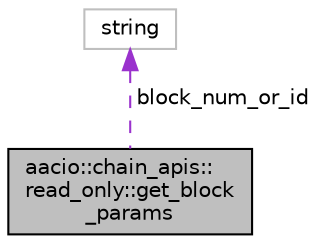 digraph "aacio::chain_apis::read_only::get_block_params"
{
  edge [fontname="Helvetica",fontsize="10",labelfontname="Helvetica",labelfontsize="10"];
  node [fontname="Helvetica",fontsize="10",shape=record];
  Node1 [label="aacio::chain_apis::\lread_only::get_block\l_params",height=0.2,width=0.4,color="black", fillcolor="grey75", style="filled", fontcolor="black"];
  Node2 -> Node1 [dir="back",color="darkorchid3",fontsize="10",style="dashed",label=" block_num_or_id" ];
  Node2 [label="string",height=0.2,width=0.4,color="grey75", fillcolor="white", style="filled"];
}
